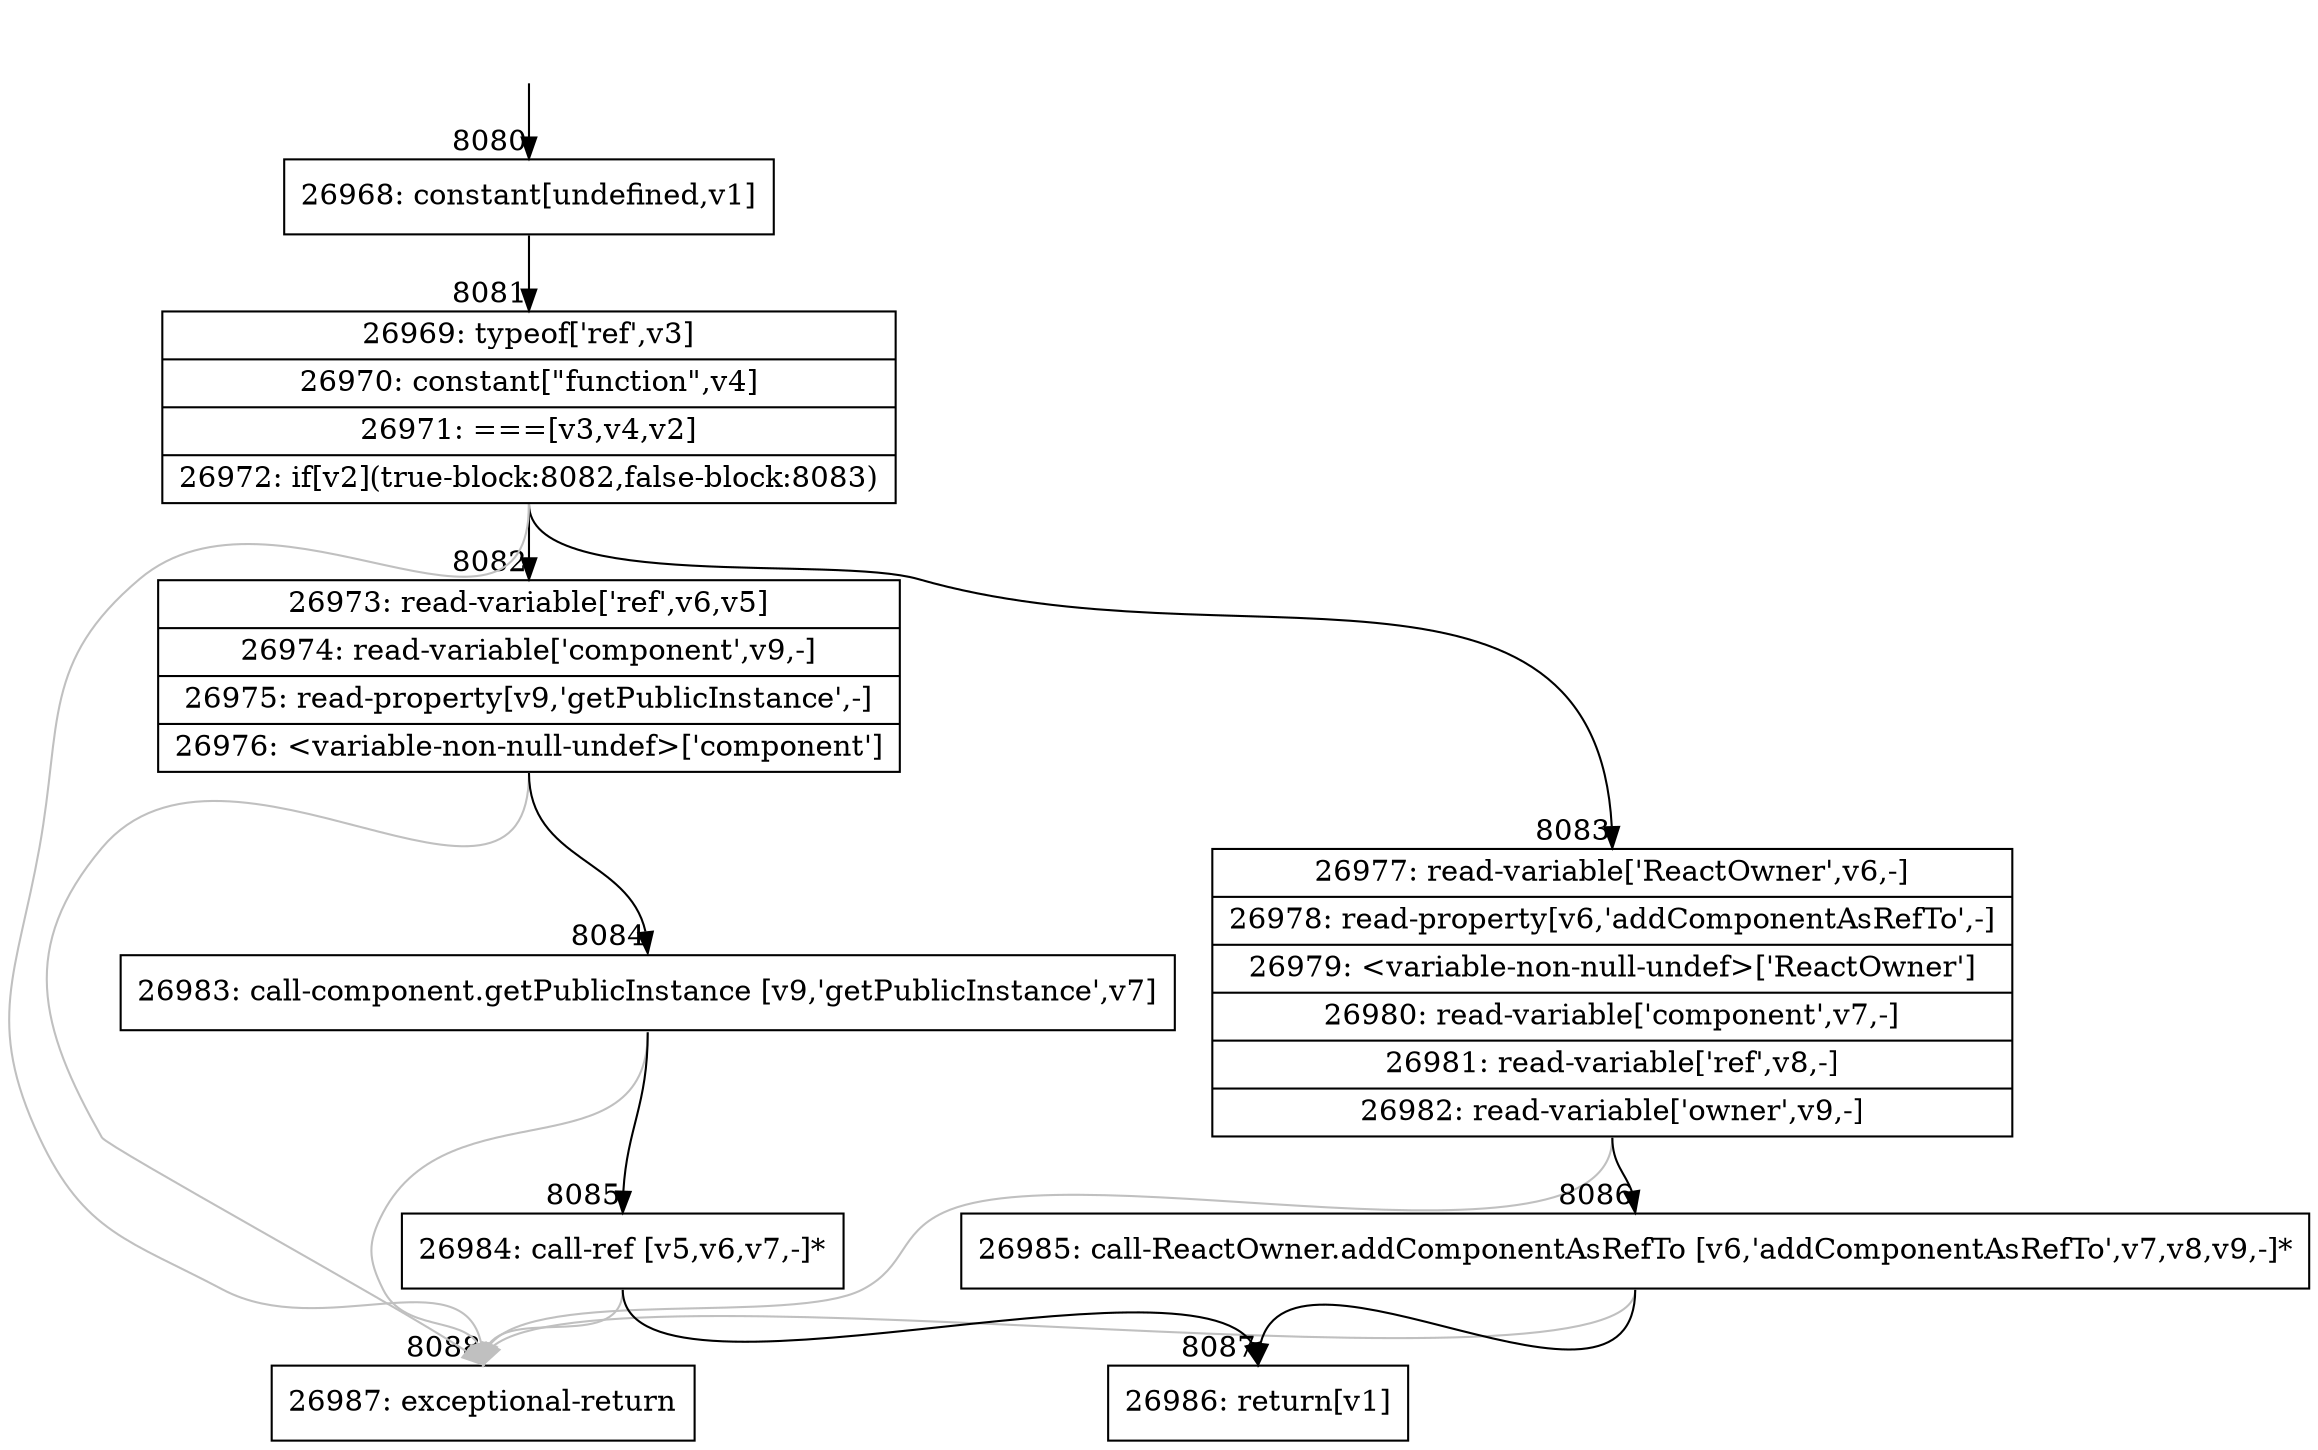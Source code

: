 digraph {
rankdir="TD"
BB_entry587[shape=none,label=""];
BB_entry587 -> BB8080 [tailport=s, headport=n, headlabel="    8080"]
BB8080 [shape=record label="{26968: constant[undefined,v1]}" ] 
BB8080 -> BB8081 [tailport=s, headport=n, headlabel="      8081"]
BB8081 [shape=record label="{26969: typeof['ref',v3]|26970: constant[\"function\",v4]|26971: ===[v3,v4,v2]|26972: if[v2](true-block:8082,false-block:8083)}" ] 
BB8081 -> BB8082 [tailport=s, headport=n, headlabel="      8082"]
BB8081 -> BB8083 [tailport=s, headport=n, headlabel="      8083"]
BB8081 -> BB8088 [tailport=s, headport=n, color=gray, headlabel="      8088"]
BB8082 [shape=record label="{26973: read-variable['ref',v6,v5]|26974: read-variable['component',v9,-]|26975: read-property[v9,'getPublicInstance',-]|26976: \<variable-non-null-undef\>['component']}" ] 
BB8082 -> BB8084 [tailport=s, headport=n, headlabel="      8084"]
BB8082 -> BB8088 [tailport=s, headport=n, color=gray]
BB8083 [shape=record label="{26977: read-variable['ReactOwner',v6,-]|26978: read-property[v6,'addComponentAsRefTo',-]|26979: \<variable-non-null-undef\>['ReactOwner']|26980: read-variable['component',v7,-]|26981: read-variable['ref',v8,-]|26982: read-variable['owner',v9,-]}" ] 
BB8083 -> BB8086 [tailport=s, headport=n, headlabel="      8086"]
BB8083 -> BB8088 [tailport=s, headport=n, color=gray]
BB8084 [shape=record label="{26983: call-component.getPublicInstance [v9,'getPublicInstance',v7]}" ] 
BB8084 -> BB8085 [tailport=s, headport=n, headlabel="      8085"]
BB8084 -> BB8088 [tailport=s, headport=n, color=gray]
BB8085 [shape=record label="{26984: call-ref [v5,v6,v7,-]*}" ] 
BB8085 -> BB8087 [tailport=s, headport=n, headlabel="      8087"]
BB8085 -> BB8088 [tailport=s, headport=n, color=gray]
BB8086 [shape=record label="{26985: call-ReactOwner.addComponentAsRefTo [v6,'addComponentAsRefTo',v7,v8,v9,-]*}" ] 
BB8086 -> BB8087 [tailport=s, headport=n]
BB8086 -> BB8088 [tailport=s, headport=n, color=gray]
BB8087 [shape=record label="{26986: return[v1]}" ] 
BB8088 [shape=record label="{26987: exceptional-return}" ] 
//#$~ 14199
}
